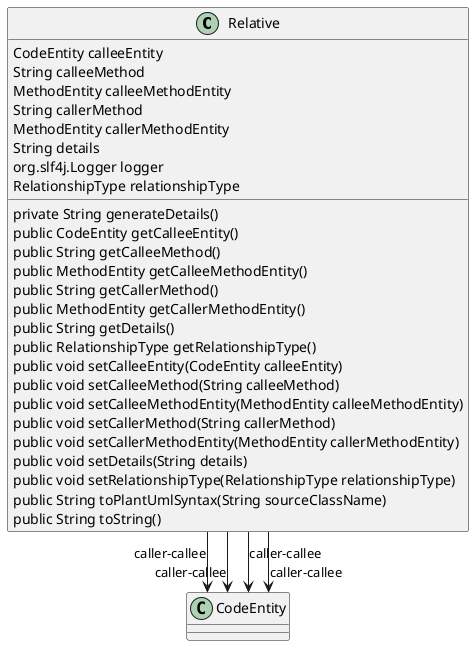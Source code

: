 @startuml
skinparam linetype Ortho
class Relative {
    CodeEntity calleeEntity
    String calleeMethod
    MethodEntity calleeMethodEntity
    String callerMethod
    MethodEntity callerMethodEntity
    String details
    org.slf4j.Logger logger
    RelationshipType relationshipType
    private String generateDetails()
    public CodeEntity getCalleeEntity()
    public String getCalleeMethod()
    public MethodEntity getCalleeMethodEntity()
    public String getCallerMethod()
    public MethodEntity getCallerMethodEntity()
    public String getDetails()
    public RelationshipType getRelationshipType()
    public void setCalleeEntity(CodeEntity calleeEntity)
    public void setCalleeMethod(String calleeMethod)
    public void setCalleeMethodEntity(MethodEntity calleeMethodEntity)
    public void setCallerMethod(String callerMethod)
    public void setCallerMethodEntity(MethodEntity callerMethodEntity)
    public void setDetails(String details)
    public void setRelationshipType(RelationshipType relationshipType)
    public String toPlantUmlSyntax(String sourceClassName)
    public String toString()
}
Relative --> CodeEntity : caller-callee
Relative --> CodeEntity : caller-callee
Relative --> CodeEntity : caller-callee
Relative --> CodeEntity : caller-callee
@enduml

